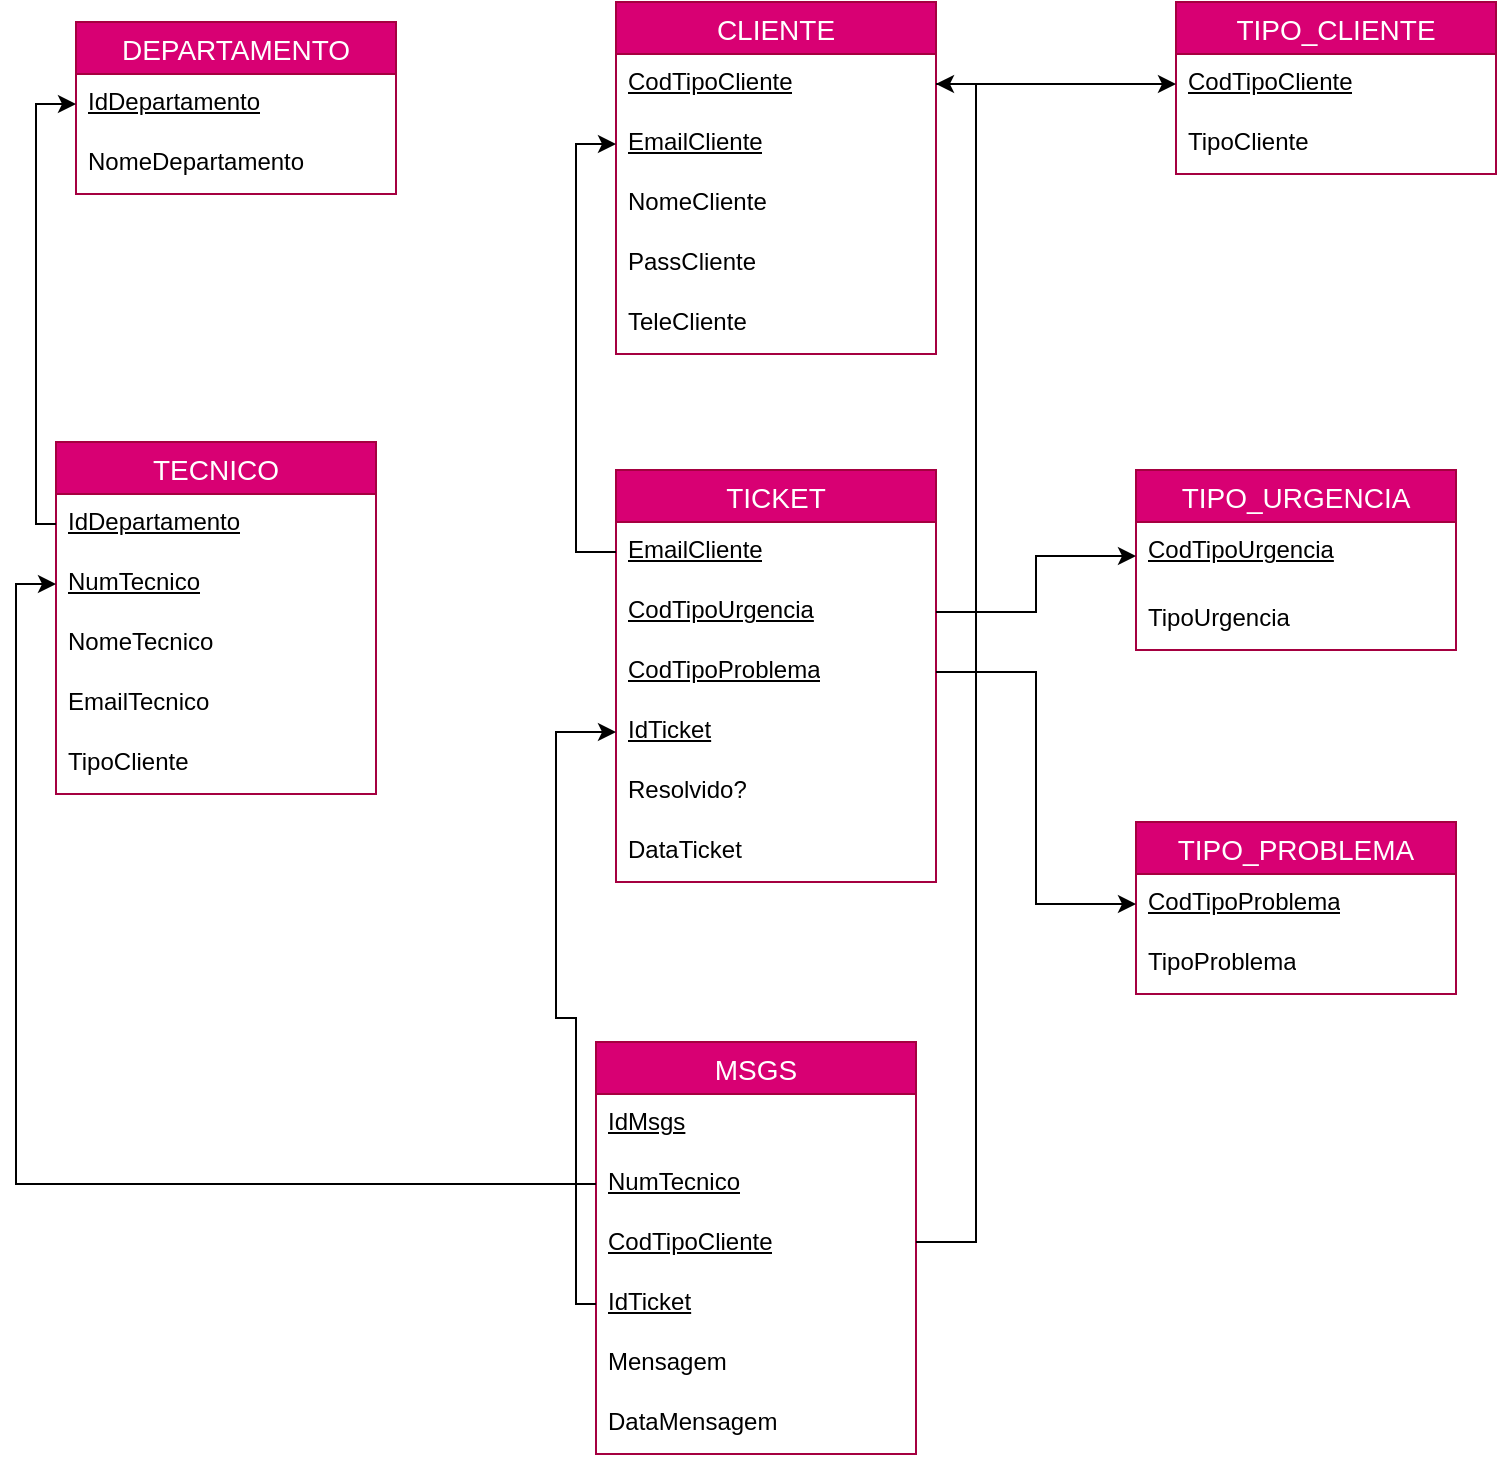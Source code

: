 <mxfile version="28.2.7">
  <diagram name="Página-1" id="ijaFF4hfsq99lB0vKb_8">
    <mxGraphModel dx="1186" dy="755" grid="1" gridSize="10" guides="1" tooltips="1" connect="1" arrows="1" fold="1" page="1" pageScale="1" pageWidth="827" pageHeight="1169" math="0" shadow="0">
      <root>
        <mxCell id="0" />
        <mxCell id="1" parent="0" />
        <mxCell id="k6w911b2WrsDvKZzo790-1" value="DEPARTAMENTO" style="swimlane;fontStyle=0;childLayout=stackLayout;horizontal=1;startSize=26;horizontalStack=0;resizeParent=1;resizeParentMax=0;resizeLast=0;collapsible=1;marginBottom=0;align=center;fontSize=14;fillColor=#d80073;strokeColor=#A50040;fontColor=#ffffff;" parent="1" vertex="1">
          <mxGeometry x="80" y="90" width="160" height="86" as="geometry" />
        </mxCell>
        <mxCell id="k6w911b2WrsDvKZzo790-53" value="&lt;u style=&quot;text-align: center;&quot;&gt;IdDepartamento&lt;/u&gt;" style="text;fillColor=none;spacingLeft=4;spacingRight=4;overflow=hidden;rotatable=0;points=[[0,0.5],[1,0.5]];portConstraint=eastwest;fontSize=12;whiteSpace=wrap;html=1;" parent="k6w911b2WrsDvKZzo790-1" vertex="1">
          <mxGeometry y="26" width="160" height="30" as="geometry" />
        </mxCell>
        <mxCell id="k6w911b2WrsDvKZzo790-3" value="&lt;span style=&quot;text-align: center;&quot;&gt;NomeDepartamento&lt;/span&gt;" style="text;fillColor=none;spacingLeft=4;spacingRight=4;overflow=hidden;rotatable=0;points=[[0,0.5],[1,0.5]];portConstraint=eastwest;fontSize=12;whiteSpace=wrap;html=1;" parent="k6w911b2WrsDvKZzo790-1" vertex="1">
          <mxGeometry y="56" width="160" height="30" as="geometry" />
        </mxCell>
        <mxCell id="k6w911b2WrsDvKZzo790-5" value="TECNICO" style="swimlane;fontStyle=0;childLayout=stackLayout;horizontal=1;startSize=26;horizontalStack=0;resizeParent=1;resizeParentMax=0;resizeLast=0;collapsible=1;marginBottom=0;align=center;fontSize=14;fillColor=#d80073;strokeColor=#A50040;fontColor=#ffffff;" parent="1" vertex="1">
          <mxGeometry x="70" y="300" width="160" height="176" as="geometry">
            <mxRectangle x="70" y="300" width="100" height="30" as="alternateBounds" />
          </mxGeometry>
        </mxCell>
        <mxCell id="k6w911b2WrsDvKZzo790-6" value="&lt;u style=&quot;text-align: center;&quot;&gt;IdDepartamento&lt;/u&gt;" style="text;spacingLeft=4;spacingRight=4;overflow=hidden;rotatable=0;points=[[0,0.5],[1,0.5]];portConstraint=eastwest;fontSize=12;whiteSpace=wrap;html=1;" parent="k6w911b2WrsDvKZzo790-5" vertex="1">
          <mxGeometry y="26" width="160" height="30" as="geometry" />
        </mxCell>
        <mxCell id="k6w911b2WrsDvKZzo790-55" value="&lt;u style=&quot;text-align: center;&quot;&gt;NumTecnico&lt;/u&gt;" style="text;strokeColor=none;fillColor=none;spacingLeft=4;spacingRight=4;overflow=hidden;rotatable=0;points=[[0,0.5],[1,0.5]];portConstraint=eastwest;fontSize=12;whiteSpace=wrap;html=1;" parent="k6w911b2WrsDvKZzo790-5" vertex="1">
          <mxGeometry y="56" width="160" height="30" as="geometry" />
        </mxCell>
        <mxCell id="k6w911b2WrsDvKZzo790-7" value="&lt;span style=&quot;text-align: center;&quot;&gt;NomeTecnico&lt;/span&gt;" style="text;strokeColor=none;fillColor=none;spacingLeft=4;spacingRight=4;overflow=hidden;rotatable=0;points=[[0,0.5],[1,0.5]];portConstraint=eastwest;fontSize=12;whiteSpace=wrap;html=1;" parent="k6w911b2WrsDvKZzo790-5" vertex="1">
          <mxGeometry y="86" width="160" height="30" as="geometry" />
        </mxCell>
        <mxCell id="k6w911b2WrsDvKZzo790-8" value="&lt;div style=&quot;text-align: center;&quot;&gt;&lt;span style=&quot;background-color: transparent;&quot;&gt;EmailTecnico&lt;/span&gt;&lt;/div&gt;" style="text;strokeColor=none;fillColor=none;spacingLeft=4;spacingRight=4;overflow=hidden;rotatable=0;points=[[0,0.5],[1,0.5]];portConstraint=eastwest;fontSize=12;whiteSpace=wrap;html=1;" parent="k6w911b2WrsDvKZzo790-5" vertex="1">
          <mxGeometry y="116" width="160" height="30" as="geometry" />
        </mxCell>
        <mxCell id="k6w911b2WrsDvKZzo790-9" value="&lt;div style=&quot;text-align: center;&quot;&gt;TipoCliente&lt;/div&gt;" style="text;strokeColor=none;fillColor=none;spacingLeft=4;spacingRight=4;overflow=hidden;rotatable=0;points=[[0,0.5],[1,0.5]];portConstraint=eastwest;fontSize=12;whiteSpace=wrap;html=1;" parent="k6w911b2WrsDvKZzo790-5" vertex="1">
          <mxGeometry y="146" width="160" height="30" as="geometry" />
        </mxCell>
        <mxCell id="k6w911b2WrsDvKZzo790-10" value="CLIENTE" style="swimlane;fontStyle=0;childLayout=stackLayout;horizontal=1;startSize=26;horizontalStack=0;resizeParent=1;resizeParentMax=0;resizeLast=0;collapsible=1;marginBottom=0;align=center;fontSize=14;fillColor=#d80073;strokeColor=#A50040;fontColor=#ffffff;" parent="1" vertex="1">
          <mxGeometry x="350" y="80" width="160" height="176" as="geometry">
            <mxRectangle x="300" y="170" width="100" height="30" as="alternateBounds" />
          </mxGeometry>
        </mxCell>
        <mxCell id="k6w911b2WrsDvKZzo790-67" value="&lt;u style=&quot;text-align: center;&quot;&gt;CodTipoCliente&lt;/u&gt;" style="text;spacingLeft=4;spacingRight=4;overflow=hidden;rotatable=0;points=[[0,0.5],[1,0.5]];portConstraint=eastwest;fontSize=12;whiteSpace=wrap;html=1;" parent="k6w911b2WrsDvKZzo790-10" vertex="1">
          <mxGeometry y="26" width="160" height="30" as="geometry" />
        </mxCell>
        <mxCell id="k6w911b2WrsDvKZzo790-11" value="&lt;u style=&quot;text-align: center;&quot;&gt;EmailCliente&lt;/u&gt;" style="text;strokeColor=none;fillColor=none;spacingLeft=4;spacingRight=4;overflow=hidden;rotatable=0;points=[[0,0.5],[1,0.5]];portConstraint=eastwest;fontSize=12;whiteSpace=wrap;html=1;" parent="k6w911b2WrsDvKZzo790-10" vertex="1">
          <mxGeometry y="56" width="160" height="30" as="geometry" />
        </mxCell>
        <mxCell id="k6w911b2WrsDvKZzo790-12" value="&lt;span style=&quot;text-align: center;&quot;&gt;NomeCliente&lt;/span&gt;" style="text;strokeColor=none;fillColor=none;spacingLeft=4;spacingRight=4;overflow=hidden;rotatable=0;points=[[0,0.5],[1,0.5]];portConstraint=eastwest;fontSize=12;whiteSpace=wrap;html=1;" parent="k6w911b2WrsDvKZzo790-10" vertex="1">
          <mxGeometry y="86" width="160" height="30" as="geometry" />
        </mxCell>
        <mxCell id="k6w911b2WrsDvKZzo790-13" value="&lt;div style=&quot;text-align: center;&quot;&gt;PassCliente&lt;/div&gt;" style="text;strokeColor=none;fillColor=none;spacingLeft=4;spacingRight=4;overflow=hidden;rotatable=0;points=[[0,0.5],[1,0.5]];portConstraint=eastwest;fontSize=12;whiteSpace=wrap;html=1;" parent="k6w911b2WrsDvKZzo790-10" vertex="1">
          <mxGeometry y="116" width="160" height="30" as="geometry" />
        </mxCell>
        <mxCell id="k6w911b2WrsDvKZzo790-14" value="&lt;div style=&quot;text-align: center;&quot;&gt;TeleCliente&lt;/div&gt;" style="text;strokeColor=none;fillColor=none;spacingLeft=4;spacingRight=4;overflow=hidden;rotatable=0;points=[[0,0.5],[1,0.5]];portConstraint=eastwest;fontSize=12;whiteSpace=wrap;html=1;" parent="k6w911b2WrsDvKZzo790-10" vertex="1">
          <mxGeometry y="146" width="160" height="30" as="geometry" />
        </mxCell>
        <mxCell id="k6w911b2WrsDvKZzo790-15" value="TIPO_CLIENTE" style="swimlane;fontStyle=0;childLayout=stackLayout;horizontal=1;startSize=26;horizontalStack=0;resizeParent=1;resizeParentMax=0;resizeLast=0;collapsible=1;marginBottom=0;align=center;fontSize=14;fillColor=#d80073;strokeColor=#A50040;fontColor=#ffffff;" parent="1" vertex="1">
          <mxGeometry x="630" y="80" width="160" height="86" as="geometry">
            <mxRectangle x="300" y="170" width="100" height="30" as="alternateBounds" />
          </mxGeometry>
        </mxCell>
        <mxCell id="k6w911b2WrsDvKZzo790-16" value="&lt;u style=&quot;text-align: center;&quot;&gt;CodTipoCliente&lt;/u&gt;" style="text;strokeColor=none;fillColor=none;spacingLeft=4;spacingRight=4;overflow=hidden;rotatable=0;points=[[0,0.5],[1,0.5]];portConstraint=eastwest;fontSize=12;whiteSpace=wrap;html=1;" parent="k6w911b2WrsDvKZzo790-15" vertex="1">
          <mxGeometry y="26" width="160" height="30" as="geometry" />
        </mxCell>
        <mxCell id="k6w911b2WrsDvKZzo790-17" value="&lt;span style=&quot;text-align: center;&quot;&gt;TipoCliente&lt;/span&gt;" style="text;strokeColor=none;fillColor=none;spacingLeft=4;spacingRight=4;overflow=hidden;rotatable=0;points=[[0,0.5],[1,0.5]];portConstraint=eastwest;fontSize=12;whiteSpace=wrap;html=1;" parent="k6w911b2WrsDvKZzo790-15" vertex="1">
          <mxGeometry y="56" width="160" height="30" as="geometry" />
        </mxCell>
        <mxCell id="k6w911b2WrsDvKZzo790-33" value="TICKET" style="swimlane;fontStyle=0;childLayout=stackLayout;horizontal=1;startSize=26;horizontalStack=0;resizeParent=1;resizeParentMax=0;resizeLast=0;collapsible=1;marginBottom=0;align=center;fontSize=14;fillColor=#d80073;strokeColor=#A50040;fontColor=#ffffff;" parent="1" vertex="1">
          <mxGeometry x="350" y="314" width="160" height="206" as="geometry">
            <mxRectangle x="300" y="170" width="100" height="30" as="alternateBounds" />
          </mxGeometry>
        </mxCell>
        <mxCell id="k6w911b2WrsDvKZzo790-34" value="&lt;u style=&quot;text-align: center;&quot;&gt;EmailCliente&lt;/u&gt;" style="text;strokeColor=none;fillColor=none;spacingLeft=4;spacingRight=4;overflow=hidden;rotatable=0;points=[[0,0.5],[1,0.5]];portConstraint=eastwest;fontSize=12;whiteSpace=wrap;html=1;" parent="k6w911b2WrsDvKZzo790-33" vertex="1">
          <mxGeometry y="26" width="160" height="30" as="geometry" />
        </mxCell>
        <mxCell id="k6w911b2WrsDvKZzo790-75" value="&lt;u style=&quot;text-align: center;&quot;&gt;CodTipoUrgencia&lt;/u&gt;" style="text;strokeColor=none;fillColor=none;spacingLeft=4;spacingRight=4;overflow=hidden;rotatable=0;points=[[0,0.5],[1,0.5]];portConstraint=eastwest;fontSize=12;whiteSpace=wrap;html=1;" parent="k6w911b2WrsDvKZzo790-33" vertex="1">
          <mxGeometry y="56" width="160" height="30" as="geometry" />
        </mxCell>
        <mxCell id="k6w911b2WrsDvKZzo790-72" value="&lt;u style=&quot;text-align: center;&quot;&gt;CodTipoProblema&lt;/u&gt;" style="text;strokeColor=none;fillColor=none;spacingLeft=4;spacingRight=4;overflow=hidden;rotatable=0;points=[[0,0.5],[1,0.5]];portConstraint=eastwest;fontSize=12;whiteSpace=wrap;html=1;" parent="k6w911b2WrsDvKZzo790-33" vertex="1">
          <mxGeometry y="86" width="160" height="30" as="geometry" />
        </mxCell>
        <mxCell id="k6w911b2WrsDvKZzo790-69" value="&lt;u style=&quot;text-align: center;&quot;&gt;IdTicket&lt;/u&gt;" style="text;strokeColor=none;fillColor=none;spacingLeft=4;spacingRight=4;overflow=hidden;rotatable=0;points=[[0,0.5],[1,0.5]];portConstraint=eastwest;fontSize=12;whiteSpace=wrap;html=1;" parent="k6w911b2WrsDvKZzo790-33" vertex="1">
          <mxGeometry y="116" width="160" height="30" as="geometry" />
        </mxCell>
        <mxCell id="k6w911b2WrsDvKZzo790-35" value="&lt;span style=&quot;text-align: center;&quot;&gt;Resolvido?&lt;/span&gt;" style="text;strokeColor=none;fillColor=none;spacingLeft=4;spacingRight=4;overflow=hidden;rotatable=0;points=[[0,0.5],[1,0.5]];portConstraint=eastwest;fontSize=12;whiteSpace=wrap;html=1;" parent="k6w911b2WrsDvKZzo790-33" vertex="1">
          <mxGeometry y="146" width="160" height="30" as="geometry" />
        </mxCell>
        <mxCell id="k6w911b2WrsDvKZzo790-36" value="&lt;div style=&quot;text-align: center;&quot;&gt;DataTicket&lt;/div&gt;" style="text;strokeColor=none;fillColor=none;spacingLeft=4;spacingRight=4;overflow=hidden;rotatable=0;points=[[0,0.5],[1,0.5]];portConstraint=eastwest;fontSize=12;whiteSpace=wrap;html=1;" parent="k6w911b2WrsDvKZzo790-33" vertex="1">
          <mxGeometry y="176" width="160" height="30" as="geometry" />
        </mxCell>
        <mxCell id="k6w911b2WrsDvKZzo790-38" value="TIPO_URGENCIA" style="swimlane;fontStyle=0;childLayout=stackLayout;horizontal=1;startSize=26;horizontalStack=0;resizeParent=1;resizeParentMax=0;resizeLast=0;collapsible=1;marginBottom=0;align=center;fontSize=14;fillColor=#d80073;strokeColor=#A50040;fontColor=#ffffff;" parent="1" vertex="1">
          <mxGeometry x="610" y="314" width="160" height="90" as="geometry">
            <mxRectangle x="300" y="170" width="100" height="30" as="alternateBounds" />
          </mxGeometry>
        </mxCell>
        <mxCell id="k6w911b2WrsDvKZzo790-39" value="&lt;u style=&quot;text-align: center;&quot;&gt;CodTipoUrgencia&lt;/u&gt;" style="text;strokeColor=none;fillColor=none;spacingLeft=4;spacingRight=4;overflow=hidden;rotatable=0;points=[[0,0.5],[1,0.5]];portConstraint=eastwest;fontSize=12;whiteSpace=wrap;html=1;" parent="k6w911b2WrsDvKZzo790-38" vertex="1">
          <mxGeometry y="26" width="160" height="34" as="geometry" />
        </mxCell>
        <mxCell id="k6w911b2WrsDvKZzo790-40" value="&lt;span style=&quot;text-align: center;&quot;&gt;TipoUrgencia&lt;/span&gt;" style="text;strokeColor=none;fillColor=none;spacingLeft=4;spacingRight=4;overflow=hidden;rotatable=0;points=[[0,0.5],[1,0.5]];portConstraint=eastwest;fontSize=12;whiteSpace=wrap;html=1;" parent="k6w911b2WrsDvKZzo790-38" vertex="1">
          <mxGeometry y="60" width="160" height="30" as="geometry" />
        </mxCell>
        <mxCell id="k6w911b2WrsDvKZzo790-42" value="TIPO_PROBLEMA" style="swimlane;fontStyle=0;childLayout=stackLayout;horizontal=1;startSize=26;horizontalStack=0;resizeParent=1;resizeParentMax=0;resizeLast=0;collapsible=1;marginBottom=0;align=center;fontSize=14;fillColor=#d80073;strokeColor=#A50040;fontColor=#ffffff;" parent="1" vertex="1">
          <mxGeometry x="610" y="490" width="160" height="86" as="geometry">
            <mxRectangle x="300" y="170" width="100" height="30" as="alternateBounds" />
          </mxGeometry>
        </mxCell>
        <mxCell id="k6w911b2WrsDvKZzo790-43" value="&lt;u style=&quot;text-align: center;&quot;&gt;CodTipoProblema&lt;/u&gt;" style="text;strokeColor=none;fillColor=none;spacingLeft=4;spacingRight=4;overflow=hidden;rotatable=0;points=[[0,0.5],[1,0.5]];portConstraint=eastwest;fontSize=12;whiteSpace=wrap;html=1;" parent="k6w911b2WrsDvKZzo790-42" vertex="1">
          <mxGeometry y="26" width="160" height="30" as="geometry" />
        </mxCell>
        <mxCell id="k6w911b2WrsDvKZzo790-44" value="&lt;span style=&quot;text-align: center;&quot;&gt;TipoProblema&lt;/span&gt;" style="text;strokeColor=none;fillColor=none;spacingLeft=4;spacingRight=4;overflow=hidden;rotatable=0;points=[[0,0.5],[1,0.5]];portConstraint=eastwest;fontSize=12;whiteSpace=wrap;html=1;" parent="k6w911b2WrsDvKZzo790-42" vertex="1">
          <mxGeometry y="56" width="160" height="30" as="geometry" />
        </mxCell>
        <mxCell id="k6w911b2WrsDvKZzo790-48" value="MSGS" style="swimlane;fontStyle=0;childLayout=stackLayout;horizontal=1;startSize=26;horizontalStack=0;resizeParent=1;resizeParentMax=0;resizeLast=0;collapsible=1;marginBottom=0;align=center;fontSize=14;fillColor=#d80073;strokeColor=#A50040;fontColor=#ffffff;" parent="1" vertex="1">
          <mxGeometry x="340" y="600" width="160" height="206" as="geometry">
            <mxRectangle x="300" y="170" width="100" height="30" as="alternateBounds" />
          </mxGeometry>
        </mxCell>
        <mxCell id="k6w911b2WrsDvKZzo790-49" value="&lt;span style=&quot;text-align: center;&quot;&gt;&lt;u&gt;IdMsgs&lt;/u&gt;&lt;/span&gt;" style="text;strokeColor=none;fillColor=none;spacingLeft=4;spacingRight=4;overflow=hidden;rotatable=0;points=[[0,0.5],[1,0.5]];portConstraint=eastwest;fontSize=12;whiteSpace=wrap;html=1;" parent="k6w911b2WrsDvKZzo790-48" vertex="1">
          <mxGeometry y="26" width="160" height="30" as="geometry" />
        </mxCell>
        <mxCell id="YyHHxiKCyAHZ2qarwbjW-2" value="&lt;u style=&quot;text-align: center;&quot;&gt;NumTecnico&lt;/u&gt;" style="text;strokeColor=none;fillColor=none;spacingLeft=4;spacingRight=4;overflow=hidden;rotatable=0;points=[[0,0.5],[1,0.5]];portConstraint=eastwest;fontSize=12;whiteSpace=wrap;html=1;" parent="k6w911b2WrsDvKZzo790-48" vertex="1">
          <mxGeometry y="56" width="160" height="30" as="geometry" />
        </mxCell>
        <mxCell id="YyHHxiKCyAHZ2qarwbjW-3" value="&lt;u style=&quot;text-align: center;&quot;&gt;CodTipoCliente&lt;/u&gt;" style="text;strokeColor=none;fillColor=none;spacingLeft=4;spacingRight=4;overflow=hidden;rotatable=0;points=[[0,0.5],[1,0.5]];portConstraint=eastwest;fontSize=12;whiteSpace=wrap;html=1;" parent="k6w911b2WrsDvKZzo790-48" vertex="1">
          <mxGeometry y="86" width="160" height="30" as="geometry" />
        </mxCell>
        <mxCell id="YyHHxiKCyAHZ2qarwbjW-4" value="&lt;u style=&quot;text-align: center;&quot;&gt;IdTicket&lt;/u&gt;" style="text;strokeColor=none;fillColor=none;spacingLeft=4;spacingRight=4;overflow=hidden;rotatable=0;points=[[0,0.5],[1,0.5]];portConstraint=eastwest;fontSize=12;whiteSpace=wrap;html=1;" parent="k6w911b2WrsDvKZzo790-48" vertex="1">
          <mxGeometry y="116" width="160" height="30" as="geometry" />
        </mxCell>
        <mxCell id="YyHHxiKCyAHZ2qarwbjW-1" value="&lt;span style=&quot;text-align: center;&quot;&gt;Mensagem&lt;/span&gt;" style="text;strokeColor=none;fillColor=none;spacingLeft=4;spacingRight=4;overflow=hidden;rotatable=0;points=[[0,0.5],[1,0.5]];portConstraint=eastwest;fontSize=12;whiteSpace=wrap;html=1;" parent="k6w911b2WrsDvKZzo790-48" vertex="1">
          <mxGeometry y="146" width="160" height="30" as="geometry" />
        </mxCell>
        <mxCell id="k6w911b2WrsDvKZzo790-50" value="&lt;span style=&quot;text-align: center;&quot;&gt;DataMensagem&lt;/span&gt;" style="text;strokeColor=none;fillColor=none;spacingLeft=4;spacingRight=4;overflow=hidden;rotatable=0;points=[[0,0.5],[1,0.5]];portConstraint=eastwest;fontSize=12;whiteSpace=wrap;html=1;" parent="k6w911b2WrsDvKZzo790-48" vertex="1">
          <mxGeometry y="176" width="160" height="30" as="geometry" />
        </mxCell>
        <mxCell id="k6w911b2WrsDvKZzo790-66" style="edgeStyle=orthogonalEdgeStyle;rounded=0;orthogonalLoop=1;jettySize=auto;html=1;entryX=0;entryY=0.5;entryDx=0;entryDy=0;fontFamily=Helvetica;fontSize=14;fontColor=default;fontStyle=0;horizontal=1;" parent="1" source="k6w911b2WrsDvKZzo790-6" target="k6w911b2WrsDvKZzo790-53" edge="1">
          <mxGeometry relative="1" as="geometry">
            <Array as="points">
              <mxPoint x="60" y="131" />
            </Array>
          </mxGeometry>
        </mxCell>
        <mxCell id="k6w911b2WrsDvKZzo790-68" style="edgeStyle=orthogonalEdgeStyle;rounded=0;orthogonalLoop=1;jettySize=auto;html=1;fontFamily=Helvetica;fontSize=14;fontColor=default;fontStyle=0;horizontal=1;" parent="1" source="k6w911b2WrsDvKZzo790-67" target="k6w911b2WrsDvKZzo790-16" edge="1">
          <mxGeometry relative="1" as="geometry" />
        </mxCell>
        <mxCell id="k6w911b2WrsDvKZzo790-70" style="edgeStyle=orthogonalEdgeStyle;rounded=0;orthogonalLoop=1;jettySize=auto;html=1;entryX=0;entryY=0.5;entryDx=0;entryDy=0;fontFamily=Helvetica;fontSize=14;fontColor=default;fontStyle=0;horizontal=1;" parent="1" source="k6w911b2WrsDvKZzo790-34" target="k6w911b2WrsDvKZzo790-11" edge="1">
          <mxGeometry relative="1" as="geometry" />
        </mxCell>
        <mxCell id="k6w911b2WrsDvKZzo790-73" style="edgeStyle=orthogonalEdgeStyle;rounded=0;orthogonalLoop=1;jettySize=auto;html=1;fontFamily=Helvetica;fontSize=14;fontColor=default;fontStyle=0;horizontal=1;" parent="1" source="k6w911b2WrsDvKZzo790-75" target="k6w911b2WrsDvKZzo790-39" edge="1">
          <mxGeometry relative="1" as="geometry" />
        </mxCell>
        <mxCell id="k6w911b2WrsDvKZzo790-76" style="edgeStyle=orthogonalEdgeStyle;rounded=0;orthogonalLoop=1;jettySize=auto;html=1;fontFamily=Helvetica;fontSize=14;fontColor=default;fontStyle=0;horizontal=1;" parent="1" source="k6w911b2WrsDvKZzo790-72" target="k6w911b2WrsDvKZzo790-43" edge="1">
          <mxGeometry relative="1" as="geometry" />
        </mxCell>
        <mxCell id="YyHHxiKCyAHZ2qarwbjW-5" style="edgeStyle=orthogonalEdgeStyle;rounded=0;orthogonalLoop=1;jettySize=auto;html=1;" parent="1" source="YyHHxiKCyAHZ2qarwbjW-2" target="k6w911b2WrsDvKZzo790-55" edge="1">
          <mxGeometry relative="1" as="geometry">
            <Array as="points">
              <mxPoint x="50" y="671" />
              <mxPoint x="50" y="371" />
            </Array>
          </mxGeometry>
        </mxCell>
        <mxCell id="YyHHxiKCyAHZ2qarwbjW-6" style="edgeStyle=orthogonalEdgeStyle;rounded=0;orthogonalLoop=1;jettySize=auto;html=1;" parent="1" source="YyHHxiKCyAHZ2qarwbjW-3" target="k6w911b2WrsDvKZzo790-67" edge="1">
          <mxGeometry relative="1" as="geometry">
            <Array as="points">
              <mxPoint x="530" y="700" />
              <mxPoint x="530" y="121" />
            </Array>
          </mxGeometry>
        </mxCell>
        <mxCell id="YyHHxiKCyAHZ2qarwbjW-7" style="edgeStyle=orthogonalEdgeStyle;rounded=0;orthogonalLoop=1;jettySize=auto;html=1;" parent="1" source="YyHHxiKCyAHZ2qarwbjW-4" target="k6w911b2WrsDvKZzo790-69" edge="1">
          <mxGeometry relative="1" as="geometry">
            <Array as="points">
              <mxPoint x="330" y="731" />
              <mxPoint x="330" y="588" />
              <mxPoint x="320" y="588" />
              <mxPoint x="320" y="445" />
            </Array>
          </mxGeometry>
        </mxCell>
      </root>
    </mxGraphModel>
  </diagram>
</mxfile>
